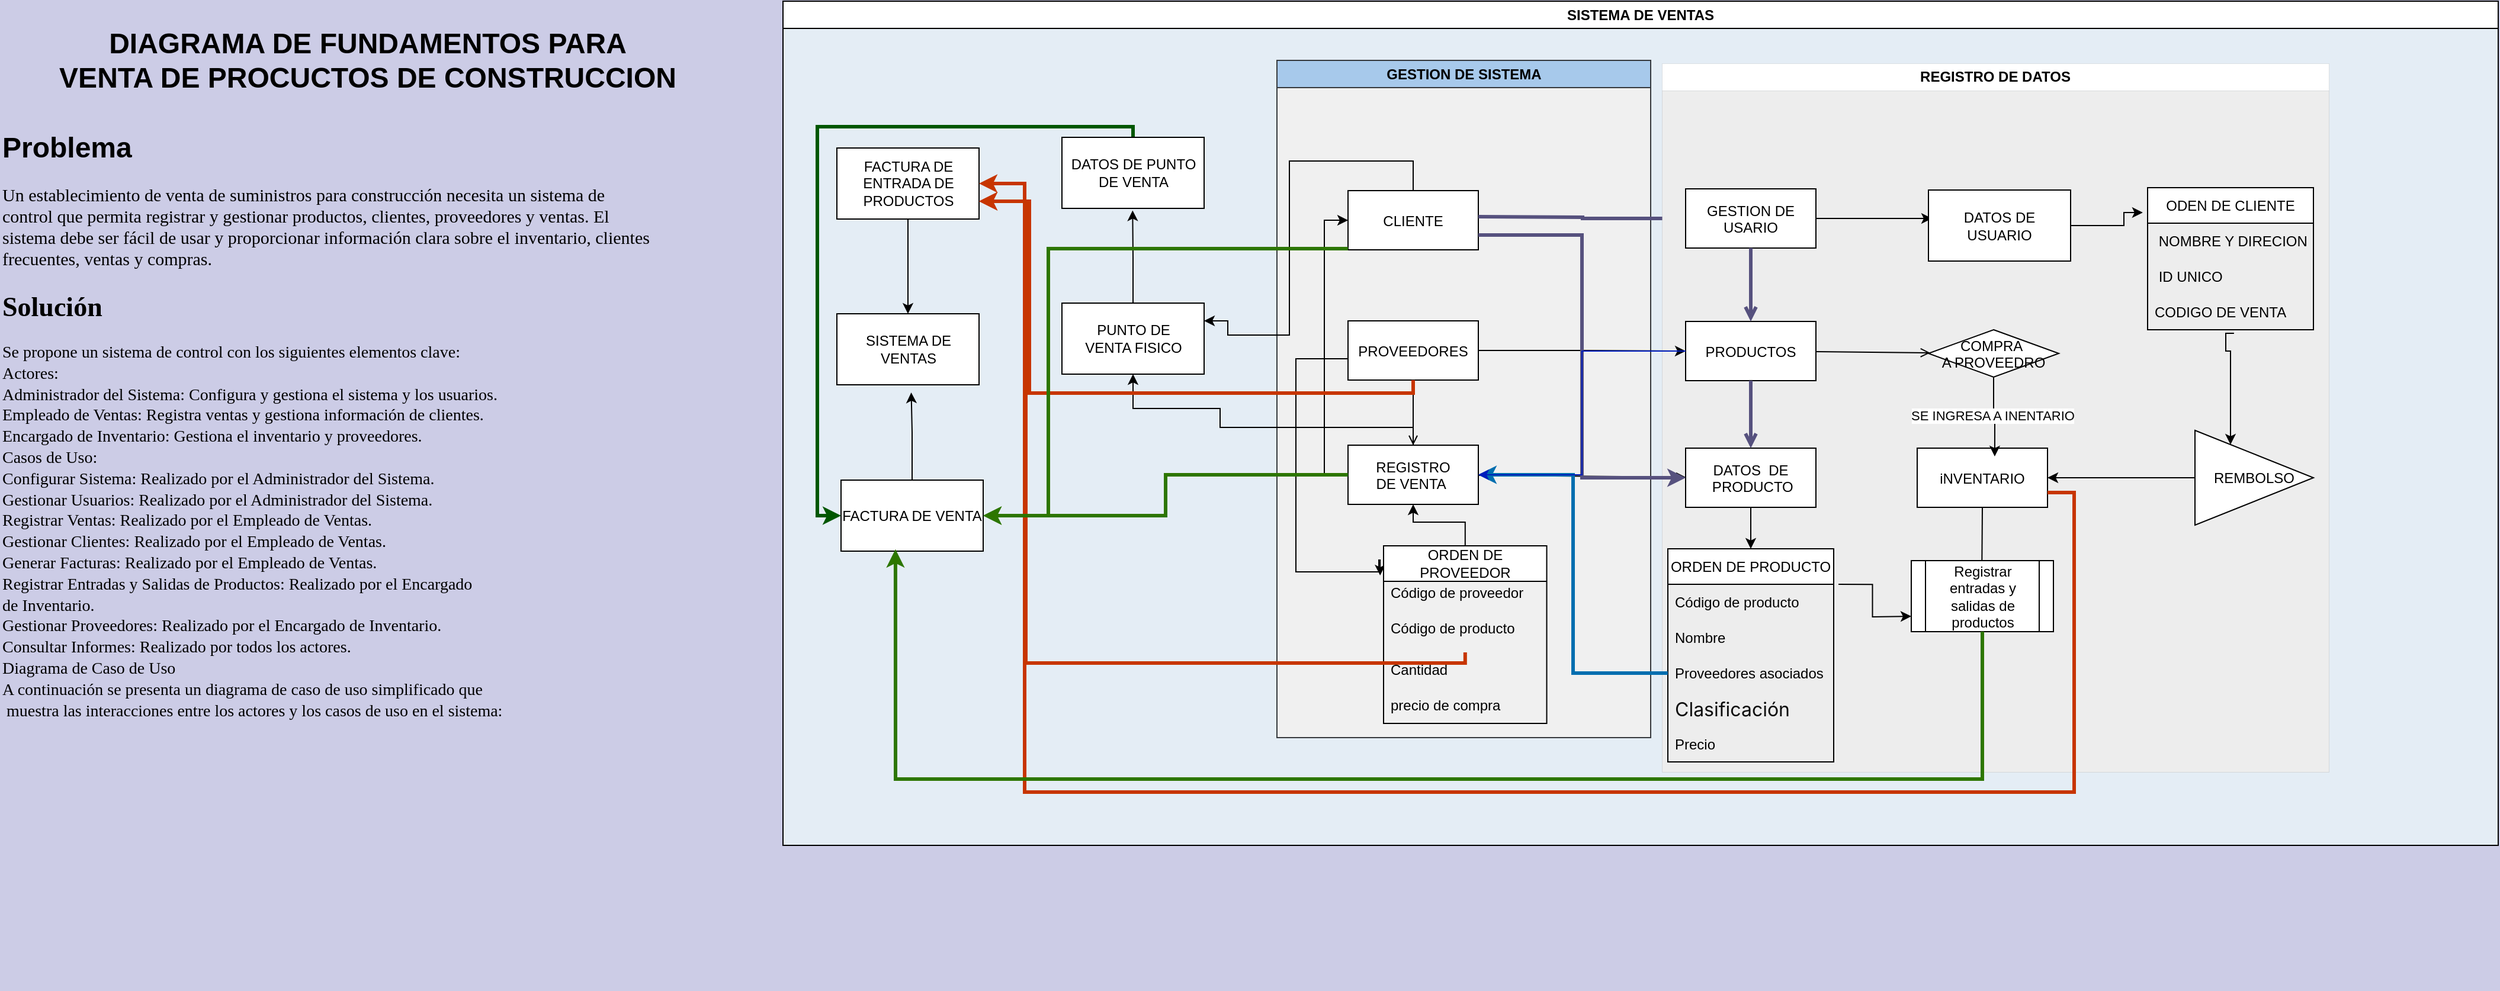 <mxfile version="24.2.7" type="github">
  <diagram name="Page-1" id="e7e014a7-5840-1c2e-5031-d8a46d1fe8dd">
    <mxGraphModel dx="2910" dy="958" grid="0" gridSize="10" guides="1" tooltips="1" connect="1" arrows="1" fold="1" page="1" pageScale="1" pageWidth="1169" pageHeight="826" background="#CCCCE6" math="0" shadow="0">
      <root>
        <mxCell id="0" />
        <mxCell id="1" parent="0" />
        <mxCell id="HUgngF4sUjFD6s-CNiiS-120" value="SISTEMA DE VENTAS" style="swimlane;whiteSpace=wrap;html=1;swimlaneFillColor=#E4EDF5;" vertex="1" parent="1">
          <mxGeometry x="-450" y="6" width="1448" height="713" as="geometry" />
        </mxCell>
        <mxCell id="HUgngF4sUjFD6s-CNiiS-171" style="edgeStyle=orthogonalEdgeStyle;rounded=0;orthogonalLoop=1;jettySize=auto;html=1;exitX=0.5;exitY=0;exitDx=0;exitDy=0;" edge="1" parent="HUgngF4sUjFD6s-CNiiS-120" source="HUgngF4sUjFD6s-CNiiS-159">
          <mxGeometry relative="1" as="geometry">
            <mxPoint x="295.143" y="176.714" as="targetPoint" />
          </mxGeometry>
        </mxCell>
        <mxCell id="HUgngF4sUjFD6s-CNiiS-159" value="PUNTO DE&lt;br&gt;VENTA FISICO" style="whiteSpace=wrap;html=1;" vertex="1" parent="HUgngF4sUjFD6s-CNiiS-120">
          <mxGeometry x="235.5" y="255" width="120" height="60" as="geometry" />
        </mxCell>
        <mxCell id="HUgngF4sUjFD6s-CNiiS-166" value="SISTEMA DE VENTAS" style="whiteSpace=wrap;html=1;" vertex="1" parent="HUgngF4sUjFD6s-CNiiS-120">
          <mxGeometry x="45.5" y="264" width="120" height="60" as="geometry" />
        </mxCell>
        <mxCell id="HUgngF4sUjFD6s-CNiiS-181" style="edgeStyle=orthogonalEdgeStyle;rounded=0;orthogonalLoop=1;jettySize=auto;html=1;entryX=0.5;entryY=0;entryDx=0;entryDy=0;" edge="1" parent="HUgngF4sUjFD6s-CNiiS-120" source="HUgngF4sUjFD6s-CNiiS-165" target="HUgngF4sUjFD6s-CNiiS-166">
          <mxGeometry relative="1" as="geometry" />
        </mxCell>
        <mxCell id="HUgngF4sUjFD6s-CNiiS-165" value="FACTURA DE ENTRADA DE PRODUCTOS" style="whiteSpace=wrap;html=1;" vertex="1" parent="HUgngF4sUjFD6s-CNiiS-120">
          <mxGeometry x="45.5" y="124" width="120" height="60" as="geometry" />
        </mxCell>
        <mxCell id="2" value="GESTION DE SISTEMA" style="swimlane;whiteSpace=wrap;swimlaneFillColor=#F0F0F0;fillColor=#A7C9EB;strokeColor=#36393d;" parent="HUgngF4sUjFD6s-CNiiS-120" vertex="1">
          <mxGeometry x="417" y="50" width="315.5" height="572" as="geometry" />
        </mxCell>
        <mxCell id="7" value="CLIENTE" style="" parent="2" vertex="1">
          <mxGeometry x="60" y="110" width="110" height="50" as="geometry" />
        </mxCell>
        <mxCell id="HUgngF4sUjFD6s-CNiiS-97" style="edgeStyle=orthogonalEdgeStyle;rounded=0;orthogonalLoop=1;jettySize=auto;html=1;exitX=0;exitY=0.5;exitDx=0;exitDy=0;entryX=-0.021;entryY=0.167;entryDx=0;entryDy=0;entryPerimeter=0;" edge="1" parent="2" source="8" target="HUgngF4sUjFD6s-CNiiS-98">
          <mxGeometry relative="1" as="geometry">
            <mxPoint x="87.5" y="532" as="targetPoint" />
            <Array as="points">
              <mxPoint x="60" y="252" />
              <mxPoint x="16" y="252" />
              <mxPoint x="16" y="432" />
              <mxPoint x="86" y="432" />
              <mxPoint x="86" y="422" />
              <mxPoint x="87" y="422" />
            </Array>
          </mxGeometry>
        </mxCell>
        <mxCell id="8" value="PROVEEDORES" style="" parent="2" vertex="1">
          <mxGeometry x="60" y="220" width="110" height="50" as="geometry" />
        </mxCell>
        <mxCell id="HUgngF4sUjFD6s-CNiiS-160" style="edgeStyle=orthogonalEdgeStyle;rounded=0;orthogonalLoop=1;jettySize=auto;html=1;entryX=0;entryY=0.5;entryDx=0;entryDy=0;exitX=0;exitY=0.5;exitDx=0;exitDy=0;" edge="1" parent="2" source="10" target="7">
          <mxGeometry relative="1" as="geometry" />
        </mxCell>
        <mxCell id="10" value="REGISTRO &#xa;DE VENTA " style="" parent="2" vertex="1">
          <mxGeometry x="60" y="325" width="110" height="50" as="geometry" />
        </mxCell>
        <mxCell id="11" value="" style="endArrow=open;endFill=1;rounded=0" parent="2" source="8" target="10" edge="1">
          <mxGeometry relative="1" as="geometry" />
        </mxCell>
        <mxCell id="HUgngF4sUjFD6s-CNiiS-42" style="edgeStyle=orthogonalEdgeStyle;rounded=0;orthogonalLoop=1;jettySize=auto;html=1;entryX=0;entryY=0.5;entryDx=0;entryDy=0;exitX=1;exitY=0.5;exitDx=0;exitDy=0;fillColor=#d0cee2;strokeColor=#56517e;strokeWidth=3;" edge="1" parent="2" target="15">
          <mxGeometry relative="1" as="geometry">
            <mxPoint x="170" y="132" as="sourcePoint" />
            <mxPoint x="300" y="92" as="targetPoint" />
          </mxGeometry>
        </mxCell>
        <mxCell id="HUgngF4sUjFD6s-CNiiS-186" style="edgeStyle=orthogonalEdgeStyle;rounded=0;orthogonalLoop=1;jettySize=auto;html=1;" edge="1" parent="2" source="HUgngF4sUjFD6s-CNiiS-98" target="10">
          <mxGeometry relative="1" as="geometry" />
        </mxCell>
        <mxCell id="HUgngF4sUjFD6s-CNiiS-98" value="ORDEN DE PROVEEDOR" style="swimlane;fontStyle=0;childLayout=stackLayout;horizontal=1;startSize=30;horizontalStack=0;resizeParent=1;resizeParentMax=0;resizeLast=0;collapsible=1;marginBottom=0;whiteSpace=wrap;html=1;" vertex="1" parent="2">
          <mxGeometry x="90" y="410" width="137.75" height="150" as="geometry" />
        </mxCell>
        <mxCell id="HUgngF4sUjFD6s-CNiiS-99" value="&lt;div&gt;Código de proveedor&lt;/div&gt;&lt;div&gt;&lt;br&gt;&lt;/div&gt;" style="text;strokeColor=none;fillColor=none;align=left;verticalAlign=middle;spacingLeft=4;spacingRight=4;overflow=hidden;points=[[0,0.5],[1,0.5]];portConstraint=eastwest;rotatable=0;whiteSpace=wrap;html=1;" vertex="1" parent="HUgngF4sUjFD6s-CNiiS-98">
          <mxGeometry y="30" width="137.75" height="30" as="geometry" />
        </mxCell>
        <mxCell id="HUgngF4sUjFD6s-CNiiS-100" value="&lt;div&gt;Código de producto&lt;/div&gt;&lt;div&gt;&lt;br&gt;&lt;/div&gt;" style="text;strokeColor=none;fillColor=none;align=left;verticalAlign=middle;spacingLeft=4;spacingRight=4;overflow=hidden;points=[[0,0.5],[1,0.5]];portConstraint=eastwest;rotatable=0;whiteSpace=wrap;html=1;" vertex="1" parent="HUgngF4sUjFD6s-CNiiS-98">
          <mxGeometry y="60" width="137.75" height="30" as="geometry" />
        </mxCell>
        <mxCell id="HUgngF4sUjFD6s-CNiiS-101" value="&lt;div&gt;Cantidad&lt;br&gt;&lt;/div&gt;" style="text;strokeColor=none;fillColor=none;align=left;verticalAlign=middle;spacingLeft=4;spacingRight=4;overflow=hidden;points=[[0,0.5],[1,0.5]];portConstraint=eastwest;rotatable=0;whiteSpace=wrap;html=1;" vertex="1" parent="HUgngF4sUjFD6s-CNiiS-98">
          <mxGeometry y="90" width="137.75" height="30" as="geometry" />
        </mxCell>
        <mxCell id="HUgngF4sUjFD6s-CNiiS-111" value="precio de compra" style="text;strokeColor=none;fillColor=none;align=left;verticalAlign=middle;spacingLeft=4;spacingRight=4;overflow=hidden;points=[[0,0.5],[1,0.5]];portConstraint=eastwest;rotatable=0;whiteSpace=wrap;html=1;" vertex="1" parent="HUgngF4sUjFD6s-CNiiS-98">
          <mxGeometry y="120" width="137.75" height="30" as="geometry" />
        </mxCell>
        <mxCell id="HUgngF4sUjFD6s-CNiiS-161" style="edgeStyle=orthogonalEdgeStyle;rounded=0;orthogonalLoop=1;jettySize=auto;html=1;entryX=1;entryY=0.25;entryDx=0;entryDy=0;" edge="1" parent="HUgngF4sUjFD6s-CNiiS-120" source="7" target="HUgngF4sUjFD6s-CNiiS-159">
          <mxGeometry relative="1" as="geometry">
            <Array as="points">
              <mxPoint x="427.5" y="135" />
              <mxPoint x="427.5" y="282" />
              <mxPoint x="375.5" y="282" />
            </Array>
          </mxGeometry>
        </mxCell>
        <mxCell id="HUgngF4sUjFD6s-CNiiS-162" style="edgeStyle=orthogonalEdgeStyle;rounded=0;orthogonalLoop=1;jettySize=auto;html=1;entryX=0.5;entryY=1;entryDx=0;entryDy=0;" edge="1" parent="HUgngF4sUjFD6s-CNiiS-120" source="10" target="HUgngF4sUjFD6s-CNiiS-159">
          <mxGeometry relative="1" as="geometry">
            <Array as="points">
              <mxPoint x="369" y="360" />
              <mxPoint x="369" y="344" />
              <mxPoint x="296" y="344" />
            </Array>
          </mxGeometry>
        </mxCell>
        <mxCell id="3" value="REGISTRO DE DATOS" style="swimlane;whiteSpace=wrap;fillColor=default;strokeColor=default;dashed=1;strokeWidth=0;gradientColor=none;swimlaneFillColor=#EDEDED;" parent="HUgngF4sUjFD6s-CNiiS-120" vertex="1">
          <mxGeometry x="742" y="52.5" width="563" height="598.5" as="geometry" />
        </mxCell>
        <mxCell id="HUgngF4sUjFD6s-CNiiS-50" style="edgeStyle=orthogonalEdgeStyle;rounded=0;orthogonalLoop=1;jettySize=auto;html=1;exitX=1;exitY=0.5;exitDx=0;exitDy=0;entryX=0.025;entryY=0.4;entryDx=0;entryDy=0;entryPerimeter=0;" edge="1" parent="3" source="15" target="HUgngF4sUjFD6s-CNiiS-54">
          <mxGeometry relative="1" as="geometry">
            <mxPoint x="310" y="95" as="targetPoint" />
          </mxGeometry>
        </mxCell>
        <mxCell id="15" value="GESTION DE&#xa; USARIO " style="" parent="3" vertex="1">
          <mxGeometry x="20" y="106" width="110" height="50" as="geometry" />
        </mxCell>
        <mxCell id="16" value="PRODUCTOS" style="" parent="3" vertex="1">
          <mxGeometry x="20" y="218" width="110" height="50" as="geometry" />
        </mxCell>
        <mxCell id="17" value="" style="endArrow=open;endFill=1;rounded=0;fillColor=#d0cee2;strokeColor=#56517e;strokeWidth=3;" parent="3" source="15" target="16" edge="1">
          <mxGeometry relative="1" as="geometry" />
        </mxCell>
        <mxCell id="18" value="DATOS  DE&#xa; PRODUCTO" style="" parent="3" vertex="1">
          <mxGeometry x="20" y="325" width="110" height="50" as="geometry" />
        </mxCell>
        <mxCell id="19" value="" style="endArrow=open;strokeColor=#56517e;endFill=1;rounded=0;fillColor=#d0cee2;strokeWidth=3;" parent="3" source="16" target="18" edge="1">
          <mxGeometry relative="1" as="geometry" />
        </mxCell>
        <mxCell id="21" value="COMPRA &#xa;A PROVEEDRO" style="rhombus;" parent="3" vertex="1">
          <mxGeometry x="225" y="225" width="110" height="40" as="geometry" />
        </mxCell>
        <mxCell id="24" value="" style="endArrow=open;endFill=1;rounded=0;" parent="3" source="16" target="21" edge="1">
          <mxGeometry relative="1" as="geometry" />
        </mxCell>
        <mxCell id="HUgngF4sUjFD6s-CNiiS-55" style="edgeStyle=orthogonalEdgeStyle;rounded=0;orthogonalLoop=1;jettySize=auto;html=1;exitX=0.5;exitY=1;exitDx=0;exitDy=0;" edge="1" parent="3" source="30">
          <mxGeometry relative="1" as="geometry">
            <mxPoint x="270" y="442" as="targetPoint" />
          </mxGeometry>
        </mxCell>
        <mxCell id="30" value="iNVENTARIO" style="" parent="3" vertex="1">
          <mxGeometry x="215.5" y="325" width="110" height="50" as="geometry" />
        </mxCell>
        <mxCell id="HUgngF4sUjFD6s-CNiiS-52" style="edgeStyle=orthogonalEdgeStyle;rounded=0;orthogonalLoop=1;jettySize=auto;html=1;exitX=0.5;exitY=1;exitDx=0;exitDy=0;entryX=0.595;entryY=0.14;entryDx=0;entryDy=0;entryPerimeter=0;" edge="1" parent="3" source="21" target="30">
          <mxGeometry relative="1" as="geometry" />
        </mxCell>
        <mxCell id="HUgngF4sUjFD6s-CNiiS-53" value="SE INGRESA A INENTARIO" style="edgeLabel;html=1;align=center;verticalAlign=middle;resizable=0;points=[];" vertex="1" connectable="0" parent="HUgngF4sUjFD6s-CNiiS-52">
          <mxGeometry x="-0.022" y="-2" relative="1" as="geometry">
            <mxPoint as="offset" />
          </mxGeometry>
        </mxCell>
        <mxCell id="HUgngF4sUjFD6s-CNiiS-54" value="DATOS DE USUARIO" style="whiteSpace=wrap;html=1;" vertex="1" parent="3">
          <mxGeometry x="225" y="107" width="120" height="60" as="geometry" />
        </mxCell>
        <mxCell id="HUgngF4sUjFD6s-CNiiS-56" value="Registrar entradas y salidas de productos" style="shape=process;whiteSpace=wrap;html=1;backgroundOutline=1;" vertex="1" parent="3">
          <mxGeometry x="210.5" y="420" width="120" height="60" as="geometry" />
        </mxCell>
        <mxCell id="HUgngF4sUjFD6s-CNiiS-62" style="edgeStyle=orthogonalEdgeStyle;rounded=0;orthogonalLoop=1;jettySize=auto;html=1;entryX=0;entryY=0.5;entryDx=0;entryDy=0;exitX=1.029;exitY=0.167;exitDx=0;exitDy=0;exitPerimeter=0;" edge="1" parent="3" source="HUgngF4sUjFD6s-CNiiS-112">
          <mxGeometry relative="1" as="geometry">
            <mxPoint x="160" y="468" as="sourcePoint" />
            <mxPoint x="210.5" y="467" as="targetPoint" />
          </mxGeometry>
        </mxCell>
        <mxCell id="HUgngF4sUjFD6s-CNiiS-88" style="edgeStyle=orthogonalEdgeStyle;rounded=0;orthogonalLoop=1;jettySize=auto;html=1;exitX=0.521;exitY=1.1;exitDx=0;exitDy=0;exitPerimeter=0;" edge="1" parent="3" source="HUgngF4sUjFD6s-CNiiS-92" target="HUgngF4sUjFD6s-CNiiS-84">
          <mxGeometry relative="1" as="geometry">
            <mxPoint x="480" y="178.5" as="sourcePoint" />
            <Array as="points">
              <mxPoint x="476" y="228" />
              <mxPoint x="476" y="243" />
              <mxPoint x="480" y="243" />
            </Array>
          </mxGeometry>
        </mxCell>
        <mxCell id="HUgngF4sUjFD6s-CNiiS-87" style="edgeStyle=orthogonalEdgeStyle;rounded=0;orthogonalLoop=1;jettySize=auto;html=1;entryX=1;entryY=0.5;entryDx=0;entryDy=0;" edge="1" parent="3" source="HUgngF4sUjFD6s-CNiiS-84" target="30">
          <mxGeometry relative="1" as="geometry" />
        </mxCell>
        <mxCell id="HUgngF4sUjFD6s-CNiiS-84" value="REMBOLSO" style="triangle;whiteSpace=wrap;html=1;" vertex="1" parent="3">
          <mxGeometry x="450" y="310" width="100" height="80" as="geometry" />
        </mxCell>
        <mxCell id="HUgngF4sUjFD6s-CNiiS-89" value="ODEN DE CLIENTE" style="swimlane;fontStyle=0;childLayout=stackLayout;horizontal=1;startSize=30;horizontalStack=0;resizeParent=1;resizeParentMax=0;resizeLast=0;collapsible=1;marginBottom=0;whiteSpace=wrap;html=1;" vertex="1" parent="3">
          <mxGeometry x="410" y="105" width="140" height="120" as="geometry" />
        </mxCell>
        <mxCell id="HUgngF4sUjFD6s-CNiiS-90" value="&amp;nbsp;NOMBRE Y DIRECION" style="text;strokeColor=none;fillColor=none;align=left;verticalAlign=middle;spacingLeft=4;spacingRight=4;overflow=hidden;points=[[0,0.5],[1,0.5]];portConstraint=eastwest;rotatable=0;whiteSpace=wrap;html=1;" vertex="1" parent="HUgngF4sUjFD6s-CNiiS-89">
          <mxGeometry y="30" width="140" height="30" as="geometry" />
        </mxCell>
        <mxCell id="HUgngF4sUjFD6s-CNiiS-91" value="&amp;nbsp;ID UNICO" style="text;strokeColor=none;fillColor=none;align=left;verticalAlign=middle;spacingLeft=4;spacingRight=4;overflow=hidden;points=[[0,0.5],[1,0.5]];portConstraint=eastwest;rotatable=0;whiteSpace=wrap;html=1;" vertex="1" parent="HUgngF4sUjFD6s-CNiiS-89">
          <mxGeometry y="60" width="140" height="30" as="geometry" />
        </mxCell>
        <mxCell id="HUgngF4sUjFD6s-CNiiS-92" value="CODIGO DE VENTA" style="text;strokeColor=none;fillColor=none;align=left;verticalAlign=middle;spacingLeft=4;spacingRight=4;overflow=hidden;points=[[0,0.5],[1,0.5]];portConstraint=eastwest;rotatable=0;whiteSpace=wrap;html=1;" vertex="1" parent="HUgngF4sUjFD6s-CNiiS-89">
          <mxGeometry y="90" width="140" height="30" as="geometry" />
        </mxCell>
        <mxCell id="HUgngF4sUjFD6s-CNiiS-95" style="edgeStyle=orthogonalEdgeStyle;rounded=0;orthogonalLoop=1;jettySize=auto;html=1;entryX=-0.029;entryY=0.175;entryDx=0;entryDy=0;entryPerimeter=0;" edge="1" parent="3" source="HUgngF4sUjFD6s-CNiiS-54" target="HUgngF4sUjFD6s-CNiiS-89">
          <mxGeometry relative="1" as="geometry">
            <mxPoint x="400" y="170" as="targetPoint" />
            <Array as="points">
              <mxPoint x="390" y="137" />
              <mxPoint x="390" y="126" />
            </Array>
          </mxGeometry>
        </mxCell>
        <mxCell id="HUgngF4sUjFD6s-CNiiS-116" value="" style="edgeStyle=orthogonalEdgeStyle;rounded=0;orthogonalLoop=1;jettySize=auto;html=1;exitX=0.5;exitY=1;exitDx=0;exitDy=0;" edge="1" parent="3" source="18" target="HUgngF4sUjFD6s-CNiiS-112">
          <mxGeometry relative="1" as="geometry">
            <mxPoint x="555" y="543" as="targetPoint" />
            <mxPoint x="555" y="505" as="sourcePoint" />
          </mxGeometry>
        </mxCell>
        <mxCell id="HUgngF4sUjFD6s-CNiiS-112" value="ORDEN DE PRODUCTO" style="swimlane;fontStyle=0;childLayout=stackLayout;horizontal=1;startSize=30;horizontalStack=0;resizeParent=1;resizeParentMax=0;resizeLast=0;collapsible=1;marginBottom=0;whiteSpace=wrap;html=1;" vertex="1" parent="3">
          <mxGeometry x="5" y="410" width="140" height="180" as="geometry" />
        </mxCell>
        <mxCell id="HUgngF4sUjFD6s-CNiiS-113" value="&lt;div&gt;Código de producto&lt;/div&gt;" style="text;strokeColor=none;fillColor=none;align=left;verticalAlign=middle;spacingLeft=4;spacingRight=4;overflow=hidden;points=[[0,0.5],[1,0.5]];portConstraint=eastwest;rotatable=0;whiteSpace=wrap;html=1;" vertex="1" parent="HUgngF4sUjFD6s-CNiiS-112">
          <mxGeometry y="30" width="140" height="30" as="geometry" />
        </mxCell>
        <mxCell id="HUgngF4sUjFD6s-CNiiS-114" value="Nombre" style="text;strokeColor=none;fillColor=none;align=left;verticalAlign=middle;spacingLeft=4;spacingRight=4;overflow=hidden;points=[[0,0.5],[1,0.5]];portConstraint=eastwest;rotatable=0;whiteSpace=wrap;html=1;" vertex="1" parent="HUgngF4sUjFD6s-CNiiS-112">
          <mxGeometry y="60" width="140" height="30" as="geometry" />
        </mxCell>
        <mxCell id="HUgngF4sUjFD6s-CNiiS-118" value="Proveedores asociados" style="text;strokeColor=none;fillColor=none;align=left;verticalAlign=middle;spacingLeft=4;spacingRight=4;overflow=hidden;points=[[0,0.5],[1,0.5]];portConstraint=eastwest;rotatable=0;whiteSpace=wrap;html=1;" vertex="1" parent="HUgngF4sUjFD6s-CNiiS-112">
          <mxGeometry y="90" width="140" height="30" as="geometry" />
        </mxCell>
        <mxCell id="HUgngF4sUjFD6s-CNiiS-119" value="&lt;font face=&quot;ui-sans-serif, -apple-system, system-ui, Segoe UI, Roboto, Ubuntu, Cantarell, Noto Sans, sans-serif, Helvetica, Apple Color Emoji, Arial, Segoe UI Emoji, Segoe UI Symbol&quot; color=&quot;#0d0d0d&quot;&gt;&lt;span style=&quot;font-size: 16px; white-space-collapse: preserve;&quot;&gt;Clasificación&lt;/span&gt;&lt;/font&gt;&amp;nbsp;" style="text;strokeColor=none;fillColor=none;align=left;verticalAlign=middle;spacingLeft=4;spacingRight=4;overflow=hidden;points=[[0,0.5],[1,0.5]];portConstraint=eastwest;rotatable=0;whiteSpace=wrap;html=1;" vertex="1" parent="HUgngF4sUjFD6s-CNiiS-112">
          <mxGeometry y="120" width="140" height="30" as="geometry" />
        </mxCell>
        <mxCell id="HUgngF4sUjFD6s-CNiiS-115" value="Precio" style="text;strokeColor=none;fillColor=none;align=left;verticalAlign=middle;spacingLeft=4;spacingRight=4;overflow=hidden;points=[[0,0.5],[1,0.5]];portConstraint=eastwest;rotatable=0;whiteSpace=wrap;html=1;" vertex="1" parent="HUgngF4sUjFD6s-CNiiS-112">
          <mxGeometry y="150" width="140" height="30" as="geometry" />
        </mxCell>
        <mxCell id="HUgngF4sUjFD6s-CNiiS-44" style="edgeStyle=orthogonalEdgeStyle;rounded=0;orthogonalLoop=1;jettySize=auto;html=1;exitX=1;exitY=0.5;exitDx=0;exitDy=0;" edge="1" parent="HUgngF4sUjFD6s-CNiiS-120" source="8" target="16">
          <mxGeometry relative="1" as="geometry" />
        </mxCell>
        <mxCell id="20" value="" style="endArrow=open;endFill=1;rounded=0" parent="HUgngF4sUjFD6s-CNiiS-120" source="10" target="18" edge="1">
          <mxGeometry relative="1" as="geometry" />
        </mxCell>
        <mxCell id="HUgngF4sUjFD6s-CNiiS-43" style="edgeStyle=orthogonalEdgeStyle;rounded=0;orthogonalLoop=1;jettySize=auto;html=1;exitX=1;exitY=0.75;exitDx=0;exitDy=0;entryX=0;entryY=0.5;entryDx=0;entryDy=0;fillColor=#d0cee2;strokeColor=#56517e;strokeWidth=3;" edge="1" parent="HUgngF4sUjFD6s-CNiiS-120" source="7" target="18">
          <mxGeometry relative="1" as="geometry" />
        </mxCell>
        <mxCell id="HUgngF4sUjFD6s-CNiiS-168" value="FACTURA DE VENTA" style="whiteSpace=wrap;html=1;" vertex="1" parent="HUgngF4sUjFD6s-CNiiS-120">
          <mxGeometry x="49" y="404.5" width="120" height="60" as="geometry" />
        </mxCell>
        <mxCell id="HUgngF4sUjFD6s-CNiiS-187" style="edgeStyle=orthogonalEdgeStyle;rounded=0;orthogonalLoop=1;jettySize=auto;html=1;entryX=0;entryY=0.5;entryDx=0;entryDy=0;strokeWidth=3;fillColor=#008a00;strokeColor=#005700;" edge="1" parent="HUgngF4sUjFD6s-CNiiS-120" source="HUgngF4sUjFD6s-CNiiS-172" target="HUgngF4sUjFD6s-CNiiS-168">
          <mxGeometry relative="1" as="geometry">
            <Array as="points">
              <mxPoint x="295" y="106" />
              <mxPoint x="29" y="106" />
              <mxPoint x="29" y="435" />
            </Array>
          </mxGeometry>
        </mxCell>
        <mxCell id="HUgngF4sUjFD6s-CNiiS-172" value="DATOS DE PUNTO DE VENTA" style="whiteSpace=wrap;html=1;" vertex="1" parent="HUgngF4sUjFD6s-CNiiS-120">
          <mxGeometry x="235.5" y="115" width="120" height="60" as="geometry" />
        </mxCell>
        <mxCell id="HUgngF4sUjFD6s-CNiiS-173" style="edgeStyle=orthogonalEdgeStyle;rounded=0;orthogonalLoop=1;jettySize=auto;html=1;exitX=1;exitY=0.75;exitDx=0;exitDy=0;fillColor=#fa6800;strokeColor=#C73500;strokeWidth=3;" edge="1" parent="HUgngF4sUjFD6s-CNiiS-120" source="30" target="HUgngF4sUjFD6s-CNiiS-165">
          <mxGeometry relative="1" as="geometry">
            <Array as="points">
              <mxPoint x="1090" y="415" />
              <mxPoint x="1090" y="668" />
              <mxPoint x="204" y="668" />
              <mxPoint x="204" y="154" />
            </Array>
          </mxGeometry>
        </mxCell>
        <mxCell id="HUgngF4sUjFD6s-CNiiS-174" style="edgeStyle=orthogonalEdgeStyle;rounded=0;orthogonalLoop=1;jettySize=auto;html=1;entryX=1;entryY=0.75;entryDx=0;entryDy=0;fillColor=#fa6800;strokeColor=#C73500;strokeWidth=3;" edge="1" parent="HUgngF4sUjFD6s-CNiiS-120" source="HUgngF4sUjFD6s-CNiiS-100" target="HUgngF4sUjFD6s-CNiiS-165">
          <mxGeometry relative="1" as="geometry">
            <Array as="points">
              <mxPoint x="205" y="559" />
              <mxPoint x="205" y="169" />
            </Array>
          </mxGeometry>
        </mxCell>
        <mxCell id="HUgngF4sUjFD6s-CNiiS-175" style="edgeStyle=orthogonalEdgeStyle;rounded=0;orthogonalLoop=1;jettySize=auto;html=1;entryX=1;entryY=0.75;entryDx=0;entryDy=0;fillColor=#fa6800;strokeColor=#C73500;strokeWidth=3;" edge="1" parent="HUgngF4sUjFD6s-CNiiS-120" source="8" target="HUgngF4sUjFD6s-CNiiS-165">
          <mxGeometry relative="1" as="geometry">
            <Array as="points">
              <mxPoint x="208" y="331" />
              <mxPoint x="208" y="169" />
            </Array>
          </mxGeometry>
        </mxCell>
        <mxCell id="HUgngF4sUjFD6s-CNiiS-176" style="edgeStyle=orthogonalEdgeStyle;rounded=0;orthogonalLoop=1;jettySize=auto;html=1;entryX=1;entryY=0.5;entryDx=0;entryDy=0;fillColor=#60a917;strokeColor=#2D7600;strokeWidth=3;" edge="1" parent="HUgngF4sUjFD6s-CNiiS-120" source="7" target="HUgngF4sUjFD6s-CNiiS-168">
          <mxGeometry relative="1" as="geometry">
            <Array as="points">
              <mxPoint x="224" y="209" />
              <mxPoint x="224" y="434" />
            </Array>
          </mxGeometry>
        </mxCell>
        <mxCell id="HUgngF4sUjFD6s-CNiiS-177" style="edgeStyle=orthogonalEdgeStyle;rounded=0;orthogonalLoop=1;jettySize=auto;html=1;entryX=1;entryY=0.5;entryDx=0;entryDy=0;fillColor=#60a917;strokeColor=#2D7600;strokeWidth=3;" edge="1" parent="HUgngF4sUjFD6s-CNiiS-120" source="10" target="HUgngF4sUjFD6s-CNiiS-168">
          <mxGeometry relative="1" as="geometry" />
        </mxCell>
        <mxCell id="HUgngF4sUjFD6s-CNiiS-178" style="edgeStyle=orthogonalEdgeStyle;rounded=0;orthogonalLoop=1;jettySize=auto;html=1;entryX=1;entryY=0.5;entryDx=0;entryDy=0;fillColor=#1ba1e2;strokeColor=#006EAF;strokeWidth=3;" edge="1" parent="HUgngF4sUjFD6s-CNiiS-120" source="HUgngF4sUjFD6s-CNiiS-118" target="10">
          <mxGeometry relative="1" as="geometry" />
        </mxCell>
        <mxCell id="HUgngF4sUjFD6s-CNiiS-179" style="edgeStyle=orthogonalEdgeStyle;rounded=0;orthogonalLoop=1;jettySize=auto;html=1;entryX=1;entryY=0.5;entryDx=0;entryDy=0;fillColor=#0050ef;strokeColor=#001DBC;" edge="1" parent="HUgngF4sUjFD6s-CNiiS-120" source="16" target="10">
          <mxGeometry relative="1" as="geometry" />
        </mxCell>
        <mxCell id="HUgngF4sUjFD6s-CNiiS-180" style="edgeStyle=orthogonalEdgeStyle;rounded=0;orthogonalLoop=1;jettySize=auto;html=1;entryX=0.383;entryY=0.973;entryDx=0;entryDy=0;entryPerimeter=0;fillColor=#60a917;strokeColor=#2D7600;strokeWidth=3;" edge="1" parent="HUgngF4sUjFD6s-CNiiS-120" source="HUgngF4sUjFD6s-CNiiS-56" target="HUgngF4sUjFD6s-CNiiS-168">
          <mxGeometry relative="1" as="geometry">
            <Array as="points">
              <mxPoint x="1013" y="657" />
              <mxPoint x="95" y="657" />
            </Array>
          </mxGeometry>
        </mxCell>
        <mxCell id="HUgngF4sUjFD6s-CNiiS-182" style="edgeStyle=orthogonalEdgeStyle;rounded=0;orthogonalLoop=1;jettySize=auto;html=1;entryX=0.523;entryY=1.108;entryDx=0;entryDy=0;entryPerimeter=0;" edge="1" parent="HUgngF4sUjFD6s-CNiiS-120" source="HUgngF4sUjFD6s-CNiiS-168" target="HUgngF4sUjFD6s-CNiiS-166">
          <mxGeometry relative="1" as="geometry" />
        </mxCell>
        <mxCell id="HUgngF4sUjFD6s-CNiiS-183" value="DIAGRAMA DE FUNDAMENTOS PARA&lt;br&gt;VENTA DE PROCUCTOS DE CONSTRUCCION" style="text;strokeColor=none;fillColor=none;html=1;fontSize=24;fontStyle=1;verticalAlign=middle;align=center;" vertex="1" parent="1">
          <mxGeometry x="-851" y="36" width="100" height="40" as="geometry" />
        </mxCell>
        <mxCell id="HUgngF4sUjFD6s-CNiiS-185" value="&lt;h1 style=&quot;margin-top: 0px;&quot;&gt;Problema&lt;/h1&gt;&lt;p&gt;&lt;font style=&quot;font-size: 15px;&quot; face=&quot;Georgia&quot;&gt;Un establecimiento de venta de suministros para construcción necesita un sistema de control que permita registrar y gestionar productos, clientes, proveedores y ventas. El sistema debe ser fácil de usar y proporcionar información clara sobre el inventario, clientes frecuentes, ventas y compras.&lt;/font&gt;&lt;/p&gt;" style="text;html=1;whiteSpace=wrap;overflow=hidden;rounded=0;" vertex="1" parent="1">
          <mxGeometry x="-1111" y="109" width="549" height="120" as="geometry" />
        </mxCell>
        <mxCell id="HUgngF4sUjFD6s-CNiiS-189" value="&lt;h1 style=&quot;margin-top: 0px; font-size: 23px;&quot;&gt;&lt;font style=&quot;font-size: 23px;&quot; face=&quot;Georgia&quot;&gt;Solución&lt;/font&gt;&lt;/h1&gt;&lt;pre style=&quot;font-size: 14px;&quot;&gt;&lt;font face=&quot;Lucida Console&quot;&gt;&lt;font style=&quot;font-size: 14px;&quot;&gt;Se propone un sistema de control con los siguientes elementos clave:&lt;br&gt;&lt;/font&gt;&lt;font style=&quot;font-size: 14px;&quot;&gt;Actores:&lt;br&gt;&lt;/font&gt;&lt;font style=&quot;font-size: 14px;&quot;&gt;Administrador del Sistema: Configura y gestiona el sistema y los usuarios.&lt;br&gt;&lt;/font&gt;&lt;font style=&quot;font-size: 14px;&quot;&gt;Empleado de Ventas: Registra ventas y gestiona información de clientes.&lt;br&gt;&lt;/font&gt;&lt;font style=&quot;font-size: 14px;&quot;&gt;Encargado de Inventario: Gestiona el inventario y proveedores.&lt;br&gt;&lt;/font&gt;&lt;font style=&quot;font-size: 14px;&quot;&gt;Casos de Uso:&lt;br&gt;&lt;/font&gt;&lt;font style=&quot;font-size: 14px;&quot;&gt;Configurar Sistema: Realizado por el Administrador del Sistema.&lt;br&gt;&lt;/font&gt;&lt;font style=&quot;font-size: 14px;&quot;&gt;Gestionar Usuarios: Realizado por el Administrador del Sistema.&lt;br&gt;&lt;/font&gt;&lt;font style=&quot;font-size: 14px;&quot;&gt;Registrar Ventas: Realizado por el Empleado de Ventas.&lt;br&gt;&lt;/font&gt;&lt;font style=&quot;font-size: 14px;&quot;&gt;Gestionar Clientes: Realizado por el Empleado de Ventas.&lt;br&gt;&lt;/font&gt;&lt;font style=&quot;font-size: 14px;&quot;&gt;Generar Facturas: Realizado por el Empleado de Ventas.&lt;br&gt;&lt;/font&gt;&lt;font style=&quot;font-size: 14px;&quot;&gt;Registrar Entradas y Salidas de Productos: Realizado por el Encargado &lt;br/&gt;de Inventario.&lt;br&gt;&lt;/font&gt;&lt;font style=&quot;font-size: 14px;&quot;&gt;Gestionar Proveedores: Realizado por el Encargado de Inventario.&lt;br&gt;&lt;/font&gt;&lt;font style=&quot;font-size: 14px;&quot;&gt;Consultar Informes: Realizado por todos los actores.&lt;br&gt;&lt;/font&gt;&lt;font style=&quot;font-size: 14px;&quot;&gt;Diagrama de Caso de Uso&lt;br&gt;&lt;/font&gt;&lt;font style=&quot;font-size: 14px;&quot;&gt;A continuación se presenta un diagrama de caso de uso simplificado que&lt;br&gt; muestra las interacciones entre los actores y los casos de uso en el sistema:&lt;/font&gt;&lt;/font&gt;&lt;/pre&gt;" style="text;html=1;whiteSpace=wrap;overflow=hidden;rounded=0;strokeColor=none;" vertex="1" parent="1">
          <mxGeometry x="-1111" y="244" width="665" height="594" as="geometry" />
        </mxCell>
      </root>
    </mxGraphModel>
  </diagram>
</mxfile>
